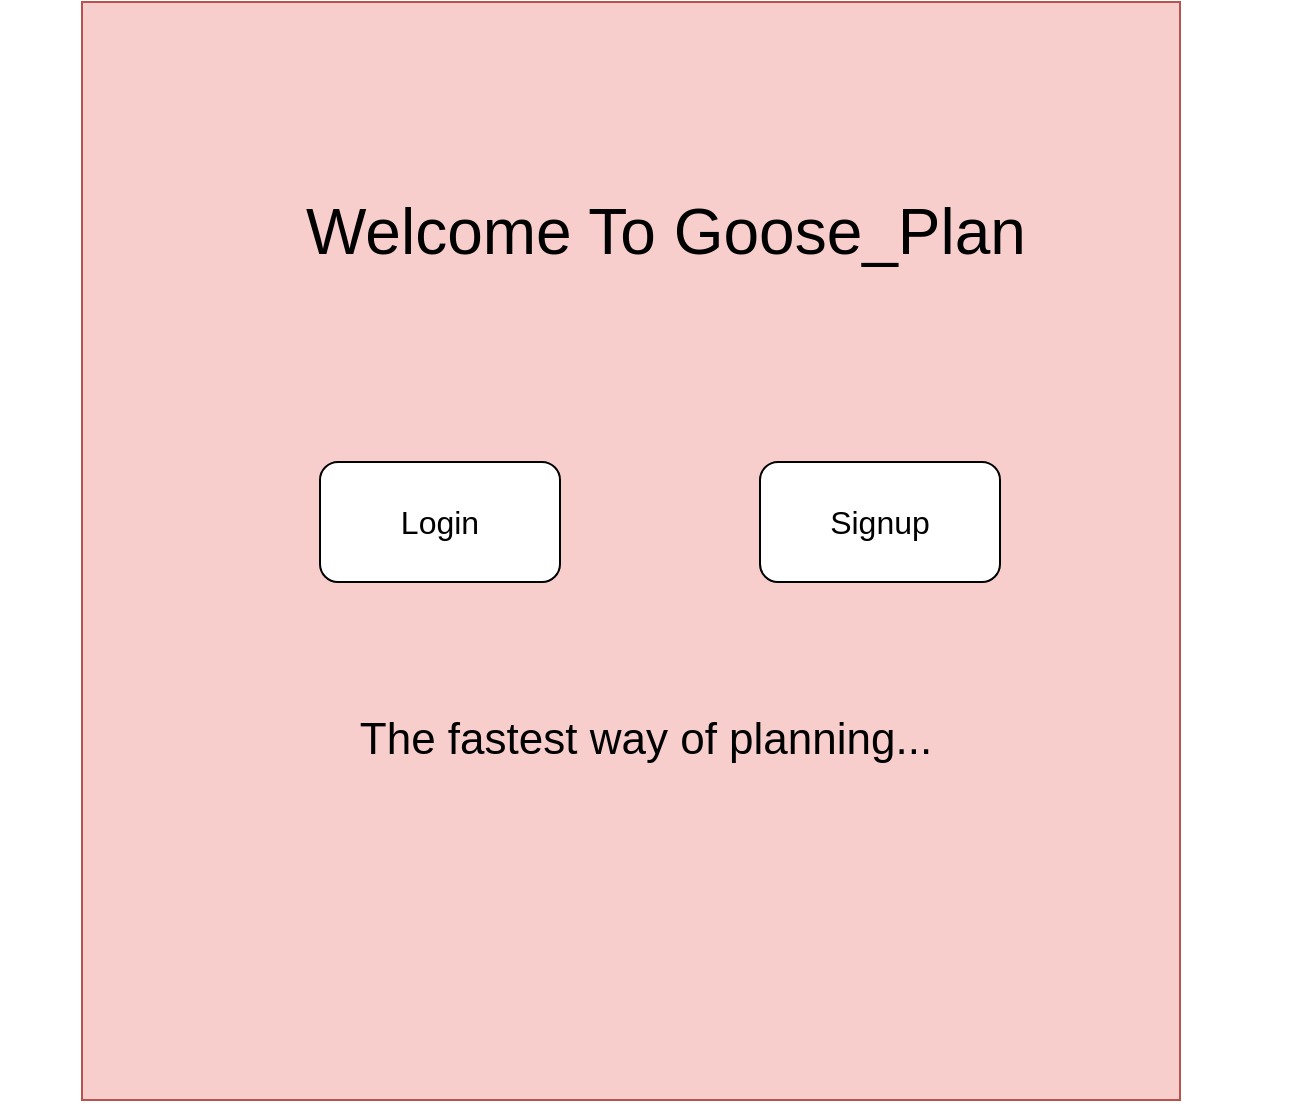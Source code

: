 <mxfile version="21.2.2" type="github">
  <diagram name="Page-1" id="fN_kPUefRSK5LdBiKVOg">
    <mxGraphModel dx="1590" dy="1080" grid="1" gridSize="10" guides="1" tooltips="1" connect="1" arrows="1" fold="1" page="1" pageScale="1" pageWidth="827" pageHeight="1169" math="0" shadow="0">
      <root>
        <mxCell id="0" />
        <mxCell id="1" parent="0" />
        <mxCell id="WnF0JKDLOTkhBMKJS6SP-1" value="" style="whiteSpace=wrap;html=1;aspect=fixed;fillColor=#f8cecc;strokeColor=#b85450;" parent="1" vertex="1">
          <mxGeometry x="121" y="10" width="549" height="549" as="geometry" />
        </mxCell>
        <mxCell id="8TrDZY1N4ZAok5E6qu1y-5" value="Login" style="rounded=1;whiteSpace=wrap;html=1;fontSize=16;" vertex="1" parent="1">
          <mxGeometry x="240" y="240" width="120" height="60" as="geometry" />
        </mxCell>
        <mxCell id="8TrDZY1N4ZAok5E6qu1y-6" value="Signup" style="rounded=1;whiteSpace=wrap;html=1;fontSize=16;" vertex="1" parent="1">
          <mxGeometry x="460" y="240" width="120" height="60" as="geometry" />
        </mxCell>
        <mxCell id="8TrDZY1N4ZAok5E6qu1y-7" value="Welcome To Goose_Plan" style="text;strokeColor=none;align=center;fillColor=none;html=1;verticalAlign=middle;whiteSpace=wrap;rounded=0;fontSize=32;" vertex="1" parent="1">
          <mxGeometry x="93" y="50" width="640" height="150" as="geometry" />
        </mxCell>
        <mxCell id="8TrDZY1N4ZAok5E6qu1y-8" value="&lt;font style=&quot;font-size: 22px;&quot;&gt;The fastest way of planning...&lt;/font&gt;" style="text;strokeColor=none;align=center;fillColor=none;html=1;verticalAlign=middle;whiteSpace=wrap;rounded=0;fontSize=32;" vertex="1" parent="1">
          <mxGeometry x="80" y="310" width="646" height="130" as="geometry" />
        </mxCell>
        <mxCell id="8TrDZY1N4ZAok5E6qu1y-9" style="edgeStyle=orthogonalEdgeStyle;rounded=0;orthogonalLoop=1;jettySize=auto;html=1;exitX=0.5;exitY=1;exitDx=0;exitDy=0;" edge="1" parent="1" source="WnF0JKDLOTkhBMKJS6SP-1" target="WnF0JKDLOTkhBMKJS6SP-1">
          <mxGeometry relative="1" as="geometry" />
        </mxCell>
      </root>
    </mxGraphModel>
  </diagram>
</mxfile>
